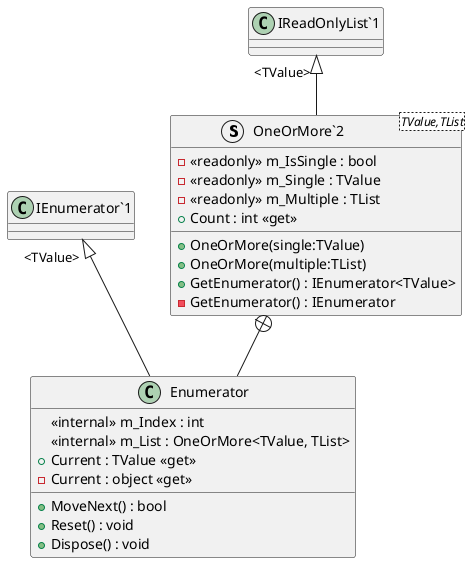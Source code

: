 @startuml
struct "OneOrMore`2"<TValue,TList> {
    - <<readonly>> m_IsSingle : bool
    - <<readonly>> m_Single : TValue
    - <<readonly>> m_Multiple : TList
    + Count : int <<get>>
    + OneOrMore(single:TValue)
    + OneOrMore(multiple:TList)
    + GetEnumerator() : IEnumerator<TValue>
    - GetEnumerator() : IEnumerator
}
class Enumerator {
    <<internal>> m_Index : int
    <<internal>> m_List : OneOrMore<TValue, TList>
    + MoveNext() : bool
    + Reset() : void
    + Current : TValue <<get>>
    - Current : object <<get>>
    + Dispose() : void
}
"IReadOnlyList`1" "<TValue>" <|-- "OneOrMore`2"
"OneOrMore`2" +-- Enumerator
"IEnumerator`1" "<TValue>" <|-- Enumerator
@enduml

